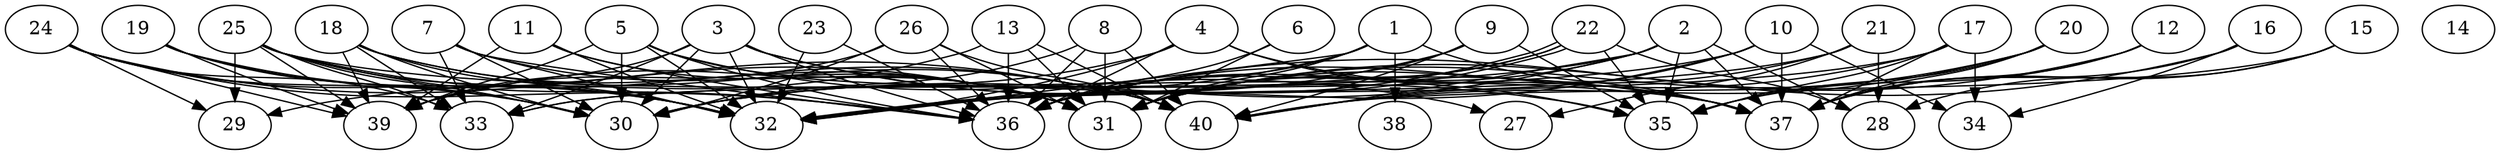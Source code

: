 // DAG (tier=3-complex, mode=compute, n=40, ccr=0.455, fat=0.758, density=0.656, regular=0.338, jump=0.211, mindata=1048576, maxdata=16777216)
// DAG automatically generated by daggen at Sun Aug 24 16:33:34 2025
// /home/ermia/Project/Environments/daggen/bin/daggen --dot --ccr 0.455 --fat 0.758 --regular 0.338 --density 0.656 --jump 0.211 --mindata 1048576 --maxdata 16777216 -n 40 
digraph G {
  1 [size="135024967294863888", alpha="0.10", expect_size="67512483647431944"]
  1 -> 30 [size ="247155101007872"]
  1 -> 31 [size ="247155101007872"]
  1 -> 32 [size ="247155101007872"]
  1 -> 36 [size ="247155101007872"]
  1 -> 37 [size ="247155101007872"]
  1 -> 38 [size ="247155101007872"]
  2 [size="34659240937359671296", alpha="0.16", expect_size="17329620468679835648"]
  2 -> 28 [size ="85042499944448"]
  2 -> 30 [size ="85042499944448"]
  2 -> 33 [size ="85042499944448"]
  2 -> 35 [size ="85042499944448"]
  2 -> 36 [size ="85042499944448"]
  2 -> 37 [size ="85042499944448"]
  2 -> 40 [size ="85042499944448"]
  3 [size="4385533456529724416", alpha="0.02", expect_size="2192766728264862208"]
  3 -> 30 [size ="1978863240347648"]
  3 -> 32 [size ="1978863240347648"]
  3 -> 33 [size ="1978863240347648"]
  3 -> 35 [size ="1978863240347648"]
  3 -> 36 [size ="1978863240347648"]
  3 -> 37 [size ="1978863240347648"]
  3 -> 39 [size ="1978863240347648"]
  4 [size="6177218179082686", alpha="0.14", expect_size="3088609089541343"]
  4 -> 32 [size ="9038255357952"]
  4 -> 35 [size ="9038255357952"]
  4 -> 36 [size ="9038255357952"]
  4 -> 37 [size ="9038255357952"]
  4 -> 39 [size ="9038255357952"]
  5 [size="62815448226575941632", alpha="0.01", expect_size="31407724113287970816"]
  5 -> 27 [size ="126415685025792"]
  5 -> 30 [size ="126415685025792"]
  5 -> 31 [size ="126415685025792"]
  5 -> 32 [size ="126415685025792"]
  5 -> 36 [size ="126415685025792"]
  5 -> 39 [size ="126415685025792"]
  6 [size="4587676284160075", alpha="0.02", expect_size="2293838142080037"]
  6 -> 31 [size ="82708319436800"]
  6 -> 36 [size ="82708319436800"]
  7 [size="923215781997303040", alpha="0.11", expect_size="461607890998651520"]
  7 -> 30 [size ="699095190601728"]
  7 -> 31 [size ="699095190601728"]
  7 -> 32 [size ="699095190601728"]
  7 -> 33 [size ="699095190601728"]
  7 -> 36 [size ="699095190601728"]
  8 [size="2082589659025285054464", alpha="0.01", expect_size="1041294829512642527232"]
  8 -> 30 [size ="1304645314019328"]
  8 -> 31 [size ="1304645314019328"]
  8 -> 36 [size ="1304645314019328"]
  8 -> 40 [size ="1304645314019328"]
  9 [size="30095925172549256", alpha="0.15", expect_size="15047962586274628"]
  9 -> 30 [size ="850814910332928"]
  9 -> 31 [size ="850814910332928"]
  9 -> 35 [size ="850814910332928"]
  9 -> 40 [size ="850814910332928"]
  10 [size="465787155625541632000", alpha="0.07", expect_size="232893577812770816000"]
  10 -> 32 [size ="480708342579200"]
  10 -> 33 [size ="480708342579200"]
  10 -> 34 [size ="480708342579200"]
  10 -> 37 [size ="480708342579200"]
  10 -> 40 [size ="480708342579200"]
  11 [size="1129846452617505", alpha="0.01", expect_size="564923226308752"]
  11 -> 31 [size ="22810311262208"]
  11 -> 32 [size ="22810311262208"]
  11 -> 36 [size ="22810311262208"]
  11 -> 39 [size ="22810311262208"]
  12 [size="2245758482068017152", alpha="0.02", expect_size="1122879241034008576"]
  12 -> 31 [size ="1863104879132672"]
  12 -> 35 [size ="1863104879132672"]
  12 -> 37 [size ="1863104879132672"]
  13 [size="1077611934986505551872", alpha="0.14", expect_size="538805967493252775936"]
  13 -> 29 [size ="840875273879552"]
  13 -> 31 [size ="840875273879552"]
  13 -> 36 [size ="840875273879552"]
  13 -> 40 [size ="840875273879552"]
  14 [size="35234483222071128", alpha="0.08", expect_size="17617241611035564"]
  15 [size="1147162720736540800", alpha="0.07", expect_size="573581360368270400"]
  15 -> 28 [size ="859114255155200"]
  15 -> 37 [size ="859114255155200"]
  15 -> 40 [size ="859114255155200"]
  16 [size="2502036596154526720", alpha="0.09", expect_size="1251018298077263360"]
  16 -> 34 [size ="1784443358412800"]
  16 -> 36 [size ="1784443358412800"]
  16 -> 37 [size ="1784443358412800"]
  17 [size="103452841066639504", alpha="0.06", expect_size="51726420533319752"]
  17 -> 32 [size ="1740911608332288"]
  17 -> 34 [size ="1740911608332288"]
  17 -> 35 [size ="1740911608332288"]
  17 -> 36 [size ="1740911608332288"]
  17 -> 37 [size ="1740911608332288"]
  18 [size="154045823418630144000", alpha="0.06", expect_size="77022911709315072000"]
  18 -> 30 [size ="229891689676800"]
  18 -> 31 [size ="229891689676800"]
  18 -> 32 [size ="229891689676800"]
  18 -> 33 [size ="229891689676800"]
  18 -> 39 [size ="229891689676800"]
  18 -> 40 [size ="229891689676800"]
  19 [size="538494875239186432000", alpha="0.07", expect_size="269247437619593216000"]
  19 -> 30 [size ="529514312499200"]
  19 -> 31 [size ="529514312499200"]
  19 -> 32 [size ="529514312499200"]
  19 -> 39 [size ="529514312499200"]
  20 [size="291736456991110528", alpha="0.00", expect_size="145868228495555264"]
  20 -> 31 [size ="488614806945792"]
  20 -> 35 [size ="488614806945792"]
  20 -> 37 [size ="488614806945792"]
  20 -> 40 [size ="488614806945792"]
  21 [size="19399536869875122176", alpha="0.19", expect_size="9699768434937561088"]
  21 -> 27 [size ="57758720196608"]
  21 -> 28 [size ="57758720196608"]
  21 -> 31 [size ="57758720196608"]
  21 -> 32 [size ="57758720196608"]
  22 [size="61043853571320008", alpha="0.08", expect_size="30521926785660004"]
  22 -> 28 [size ="1531542924951552"]
  22 -> 31 [size ="1531542924951552"]
  22 -> 32 [size ="1531542924951552"]
  22 -> 32 [size ="1531542924951552"]
  22 -> 35 [size ="1531542924951552"]
  22 -> 36 [size ="1531542924951552"]
  23 [size="3940718275985408000000", alpha="0.16", expect_size="1970359137992704000000"]
  23 -> 32 [size ="1995906744320000"]
  23 -> 36 [size ="1995906744320000"]
  24 [size="707242576935085952", alpha="0.11", expect_size="353621288467542976"]
  24 -> 29 [size ="1055463793754112"]
  24 -> 30 [size ="1055463793754112"]
  24 -> 32 [size ="1055463793754112"]
  24 -> 33 [size ="1055463793754112"]
  24 -> 36 [size ="1055463793754112"]
  24 -> 39 [size ="1055463793754112"]
  24 -> 40 [size ="1055463793754112"]
  25 [size="665985971183628", alpha="0.06", expect_size="332992985591814"]
  25 -> 29 [size ="18673578278912"]
  25 -> 30 [size ="18673578278912"]
  25 -> 32 [size ="18673578278912"]
  25 -> 33 [size ="18673578278912"]
  25 -> 36 [size ="18673578278912"]
  25 -> 37 [size ="18673578278912"]
  25 -> 39 [size ="18673578278912"]
  25 -> 40 [size ="18673578278912"]
  26 [size="5091696563017013", alpha="0.13", expect_size="2545848281508506"]
  26 -> 30 [size ="143846851739648"]
  26 -> 31 [size ="143846851739648"]
  26 -> 36 [size ="143846851739648"]
  26 -> 39 [size ="143846851739648"]
  26 -> 40 [size ="143846851739648"]
  27 [size="2661183693513271808", alpha="0.01", expect_size="1330591846756635904"]
  28 [size="1159999066521724", alpha="0.03", expect_size="579999533260862"]
  29 [size="4565043429507072000", alpha="0.17", expect_size="2282521714753536000"]
  30 [size="593071723010672128", alpha="0.06", expect_size="296535861505336064"]
  31 [size="2305525848106413850624", alpha="0.09", expect_size="1152762924053206925312"]
  32 [size="1976789575146948", alpha="0.03", expect_size="988394787573474"]
  33 [size="3611571427306727538688", alpha="0.02", expect_size="1805785713653363769344"]
  34 [size="3015738796873314", alpha="0.18", expect_size="1507869398436657"]
  35 [size="5136881951965184000", alpha="0.02", expect_size="2568440975982592000"]
  36 [size="1375409359666444", alpha="0.05", expect_size="687704679833222"]
  37 [size="2520999989869652475904", alpha="0.03", expect_size="1260499994934826237952"]
  38 [size="54259912158915864", alpha="0.14", expect_size="27129956079457932"]
  39 [size="709878226835638400", alpha="0.10", expect_size="354939113417819200"]
  40 [size="121728716644770", alpha="0.18", expect_size="60864358322385"]
}